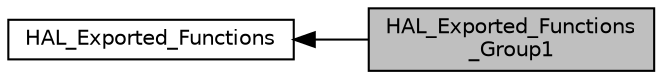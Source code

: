 digraph "HAL_Exported_Functions_Group1"
{
  edge [fontname="Helvetica",fontsize="10",labelfontname="Helvetica",labelfontsize="10"];
  node [fontname="Helvetica",fontsize="10",shape=box];
  rankdir=LR;
  Node2 [label="HAL_Exported_Functions",height=0.2,width=0.4,color="black", fillcolor="white", style="filled",URL="$group__HAL__Exported__Functions.html",tooltip=" "];
  Node1 [label="HAL_Exported_Functions\l_Group1",height=0.2,width=0.4,color="black", fillcolor="grey75", style="filled", fontcolor="black",tooltip=" "];
  Node2->Node1 [shape=plaintext, dir="back", style="solid"];
}

